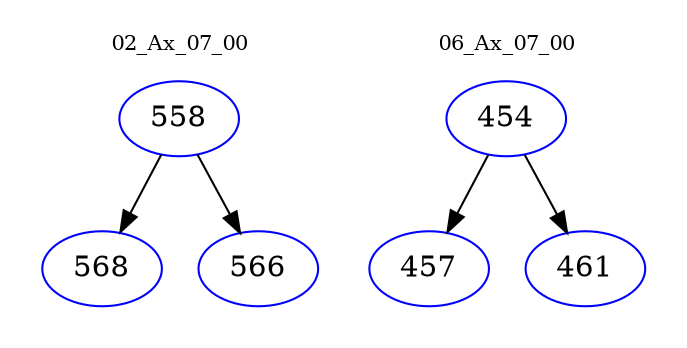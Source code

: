 digraph{
subgraph cluster_0 {
color = white
label = "02_Ax_07_00";
fontsize=10;
T0_558 [label="558", color="blue"]
T0_558 -> T0_568 [color="black"]
T0_568 [label="568", color="blue"]
T0_558 -> T0_566 [color="black"]
T0_566 [label="566", color="blue"]
}
subgraph cluster_1 {
color = white
label = "06_Ax_07_00";
fontsize=10;
T1_454 [label="454", color="blue"]
T1_454 -> T1_457 [color="black"]
T1_457 [label="457", color="blue"]
T1_454 -> T1_461 [color="black"]
T1_461 [label="461", color="blue"]
}
}
